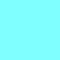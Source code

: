 <mxfile version="21.6.8" type="device">
  <diagram name="Página-1" id="vavMY-oACntqjNbhldeN">
    <mxGraphModel dx="1418" dy="820" grid="1" gridSize="10" guides="1" tooltips="1" connect="1" arrows="1" fold="1" page="1" pageScale="1" pageWidth="827" pageHeight="1169" math="0" shadow="0">
      <root>
        <mxCell id="0" />
        <mxCell id="1" parent="0" />
        <mxCell id="CC_rFl--eOy23VexQA9s-1" value="" style="whiteSpace=wrap;html=1;aspect=fixed;fillColor=#00FFFF;strokeColor=none;opacity=50;" vertex="1" parent="1">
          <mxGeometry x="400" y="310" width="30" height="30" as="geometry" />
        </mxCell>
      </root>
    </mxGraphModel>
  </diagram>
</mxfile>
